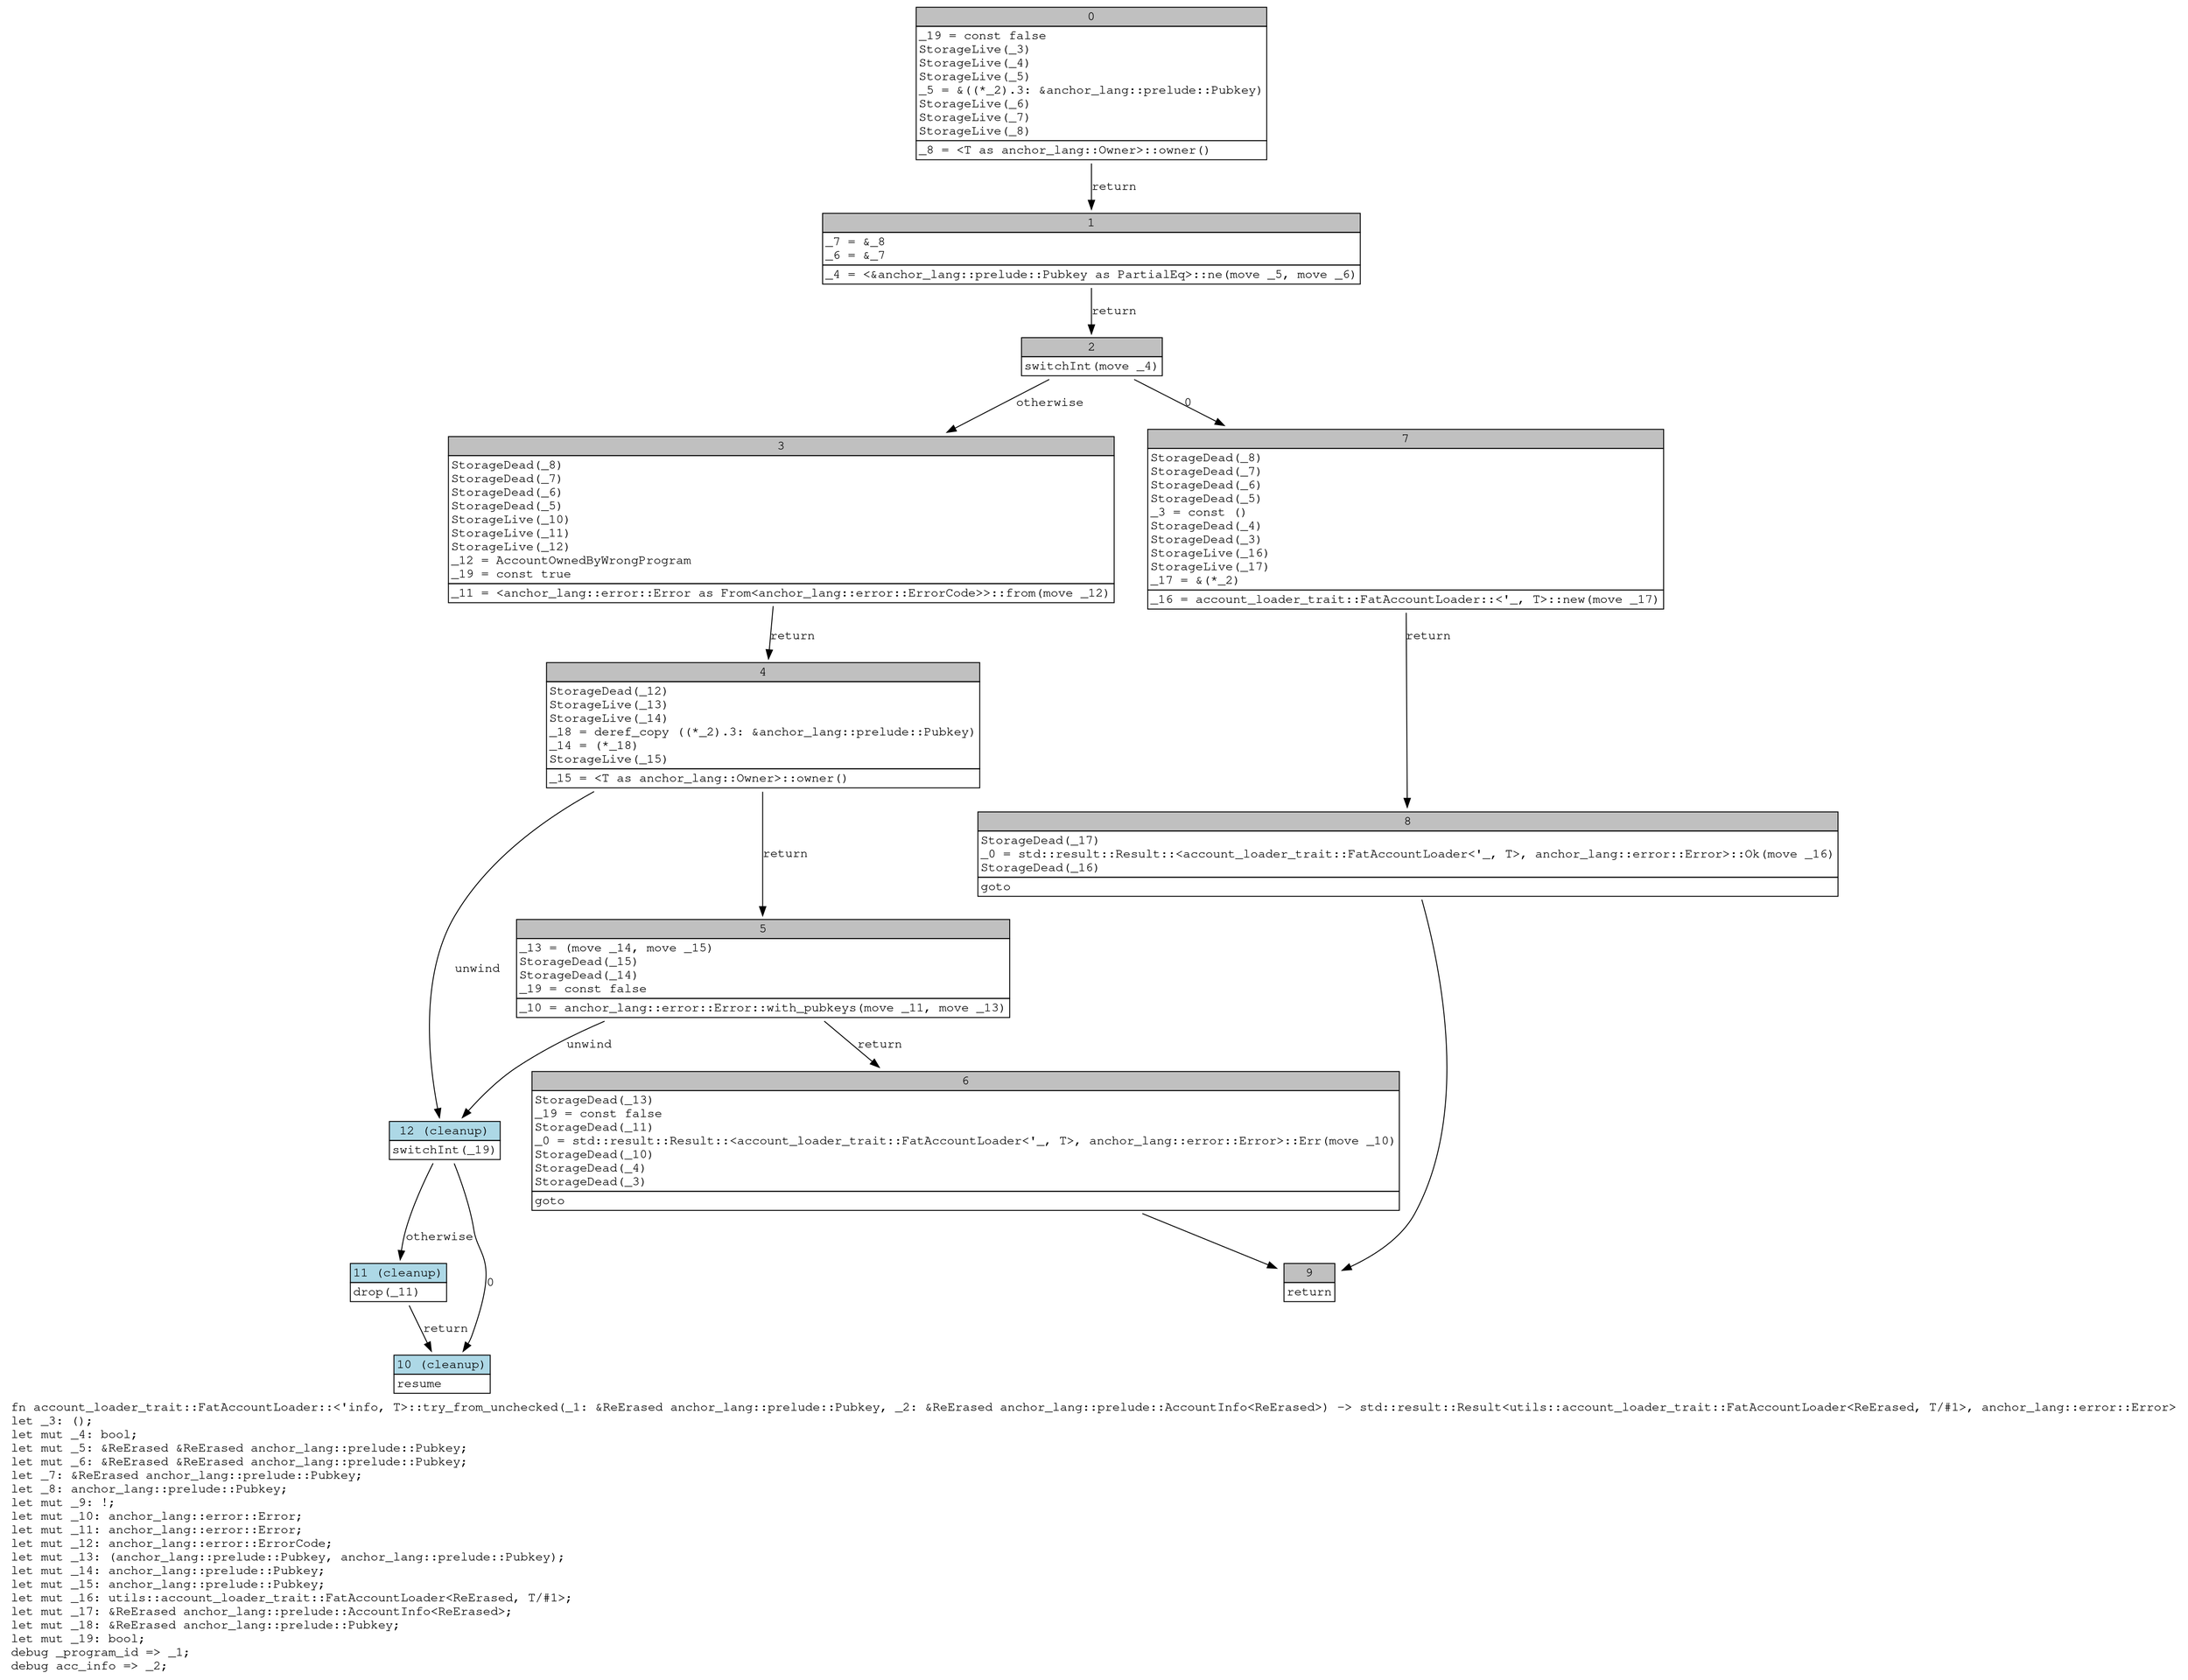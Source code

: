 digraph Mir_0_2129 {
    graph [fontname="Courier, monospace"];
    node [fontname="Courier, monospace"];
    edge [fontname="Courier, monospace"];
    label=<fn account_loader_trait::FatAccountLoader::&lt;'info, T&gt;::try_from_unchecked(_1: &amp;ReErased anchor_lang::prelude::Pubkey, _2: &amp;ReErased anchor_lang::prelude::AccountInfo&lt;ReErased&gt;) -&gt; std::result::Result&lt;utils::account_loader_trait::FatAccountLoader&lt;ReErased, T/#1&gt;, anchor_lang::error::Error&gt;<br align="left"/>let _3: ();<br align="left"/>let mut _4: bool;<br align="left"/>let mut _5: &amp;ReErased &amp;ReErased anchor_lang::prelude::Pubkey;<br align="left"/>let mut _6: &amp;ReErased &amp;ReErased anchor_lang::prelude::Pubkey;<br align="left"/>let _7: &amp;ReErased anchor_lang::prelude::Pubkey;<br align="left"/>let _8: anchor_lang::prelude::Pubkey;<br align="left"/>let mut _9: !;<br align="left"/>let mut _10: anchor_lang::error::Error;<br align="left"/>let mut _11: anchor_lang::error::Error;<br align="left"/>let mut _12: anchor_lang::error::ErrorCode;<br align="left"/>let mut _13: (anchor_lang::prelude::Pubkey, anchor_lang::prelude::Pubkey);<br align="left"/>let mut _14: anchor_lang::prelude::Pubkey;<br align="left"/>let mut _15: anchor_lang::prelude::Pubkey;<br align="left"/>let mut _16: utils::account_loader_trait::FatAccountLoader&lt;ReErased, T/#1&gt;;<br align="left"/>let mut _17: &amp;ReErased anchor_lang::prelude::AccountInfo&lt;ReErased&gt;;<br align="left"/>let mut _18: &amp;ReErased anchor_lang::prelude::Pubkey;<br align="left"/>let mut _19: bool;<br align="left"/>debug _program_id =&gt; _1;<br align="left"/>debug acc_info =&gt; _2;<br align="left"/>>;
    bb0__0_2129 [shape="none", label=<<table border="0" cellborder="1" cellspacing="0"><tr><td bgcolor="gray" align="center" colspan="1">0</td></tr><tr><td align="left" balign="left">_19 = const false<br/>StorageLive(_3)<br/>StorageLive(_4)<br/>StorageLive(_5)<br/>_5 = &amp;((*_2).3: &amp;anchor_lang::prelude::Pubkey)<br/>StorageLive(_6)<br/>StorageLive(_7)<br/>StorageLive(_8)<br/></td></tr><tr><td align="left">_8 = &lt;T as anchor_lang::Owner&gt;::owner()</td></tr></table>>];
    bb1__0_2129 [shape="none", label=<<table border="0" cellborder="1" cellspacing="0"><tr><td bgcolor="gray" align="center" colspan="1">1</td></tr><tr><td align="left" balign="left">_7 = &amp;_8<br/>_6 = &amp;_7<br/></td></tr><tr><td align="left">_4 = &lt;&amp;anchor_lang::prelude::Pubkey as PartialEq&gt;::ne(move _5, move _6)</td></tr></table>>];
    bb2__0_2129 [shape="none", label=<<table border="0" cellborder="1" cellspacing="0"><tr><td bgcolor="gray" align="center" colspan="1">2</td></tr><tr><td align="left">switchInt(move _4)</td></tr></table>>];
    bb3__0_2129 [shape="none", label=<<table border="0" cellborder="1" cellspacing="0"><tr><td bgcolor="gray" align="center" colspan="1">3</td></tr><tr><td align="left" balign="left">StorageDead(_8)<br/>StorageDead(_7)<br/>StorageDead(_6)<br/>StorageDead(_5)<br/>StorageLive(_10)<br/>StorageLive(_11)<br/>StorageLive(_12)<br/>_12 = AccountOwnedByWrongProgram<br/>_19 = const true<br/></td></tr><tr><td align="left">_11 = &lt;anchor_lang::error::Error as From&lt;anchor_lang::error::ErrorCode&gt;&gt;::from(move _12)</td></tr></table>>];
    bb4__0_2129 [shape="none", label=<<table border="0" cellborder="1" cellspacing="0"><tr><td bgcolor="gray" align="center" colspan="1">4</td></tr><tr><td align="left" balign="left">StorageDead(_12)<br/>StorageLive(_13)<br/>StorageLive(_14)<br/>_18 = deref_copy ((*_2).3: &amp;anchor_lang::prelude::Pubkey)<br/>_14 = (*_18)<br/>StorageLive(_15)<br/></td></tr><tr><td align="left">_15 = &lt;T as anchor_lang::Owner&gt;::owner()</td></tr></table>>];
    bb5__0_2129 [shape="none", label=<<table border="0" cellborder="1" cellspacing="0"><tr><td bgcolor="gray" align="center" colspan="1">5</td></tr><tr><td align="left" balign="left">_13 = (move _14, move _15)<br/>StorageDead(_15)<br/>StorageDead(_14)<br/>_19 = const false<br/></td></tr><tr><td align="left">_10 = anchor_lang::error::Error::with_pubkeys(move _11, move _13)</td></tr></table>>];
    bb6__0_2129 [shape="none", label=<<table border="0" cellborder="1" cellspacing="0"><tr><td bgcolor="gray" align="center" colspan="1">6</td></tr><tr><td align="left" balign="left">StorageDead(_13)<br/>_19 = const false<br/>StorageDead(_11)<br/>_0 = std::result::Result::&lt;account_loader_trait::FatAccountLoader&lt;'_, T&gt;, anchor_lang::error::Error&gt;::Err(move _10)<br/>StorageDead(_10)<br/>StorageDead(_4)<br/>StorageDead(_3)<br/></td></tr><tr><td align="left">goto</td></tr></table>>];
    bb7__0_2129 [shape="none", label=<<table border="0" cellborder="1" cellspacing="0"><tr><td bgcolor="gray" align="center" colspan="1">7</td></tr><tr><td align="left" balign="left">StorageDead(_8)<br/>StorageDead(_7)<br/>StorageDead(_6)<br/>StorageDead(_5)<br/>_3 = const ()<br/>StorageDead(_4)<br/>StorageDead(_3)<br/>StorageLive(_16)<br/>StorageLive(_17)<br/>_17 = &amp;(*_2)<br/></td></tr><tr><td align="left">_16 = account_loader_trait::FatAccountLoader::&lt;'_, T&gt;::new(move _17)</td></tr></table>>];
    bb8__0_2129 [shape="none", label=<<table border="0" cellborder="1" cellspacing="0"><tr><td bgcolor="gray" align="center" colspan="1">8</td></tr><tr><td align="left" balign="left">StorageDead(_17)<br/>_0 = std::result::Result::&lt;account_loader_trait::FatAccountLoader&lt;'_, T&gt;, anchor_lang::error::Error&gt;::Ok(move _16)<br/>StorageDead(_16)<br/></td></tr><tr><td align="left">goto</td></tr></table>>];
    bb9__0_2129 [shape="none", label=<<table border="0" cellborder="1" cellspacing="0"><tr><td bgcolor="gray" align="center" colspan="1">9</td></tr><tr><td align="left">return</td></tr></table>>];
    bb10__0_2129 [shape="none", label=<<table border="0" cellborder="1" cellspacing="0"><tr><td bgcolor="lightblue" align="center" colspan="1">10 (cleanup)</td></tr><tr><td align="left">resume</td></tr></table>>];
    bb11__0_2129 [shape="none", label=<<table border="0" cellborder="1" cellspacing="0"><tr><td bgcolor="lightblue" align="center" colspan="1">11 (cleanup)</td></tr><tr><td align="left">drop(_11)</td></tr></table>>];
    bb12__0_2129 [shape="none", label=<<table border="0" cellborder="1" cellspacing="0"><tr><td bgcolor="lightblue" align="center" colspan="1">12 (cleanup)</td></tr><tr><td align="left">switchInt(_19)</td></tr></table>>];
    bb0__0_2129 -> bb1__0_2129 [label="return"];
    bb1__0_2129 -> bb2__0_2129 [label="return"];
    bb2__0_2129 -> bb7__0_2129 [label="0"];
    bb2__0_2129 -> bb3__0_2129 [label="otherwise"];
    bb3__0_2129 -> bb4__0_2129 [label="return"];
    bb4__0_2129 -> bb5__0_2129 [label="return"];
    bb4__0_2129 -> bb12__0_2129 [label="unwind"];
    bb5__0_2129 -> bb6__0_2129 [label="return"];
    bb5__0_2129 -> bb12__0_2129 [label="unwind"];
    bb6__0_2129 -> bb9__0_2129 [label=""];
    bb7__0_2129 -> bb8__0_2129 [label="return"];
    bb8__0_2129 -> bb9__0_2129 [label=""];
    bb11__0_2129 -> bb10__0_2129 [label="return"];
    bb12__0_2129 -> bb10__0_2129 [label="0"];
    bb12__0_2129 -> bb11__0_2129 [label="otherwise"];
}
